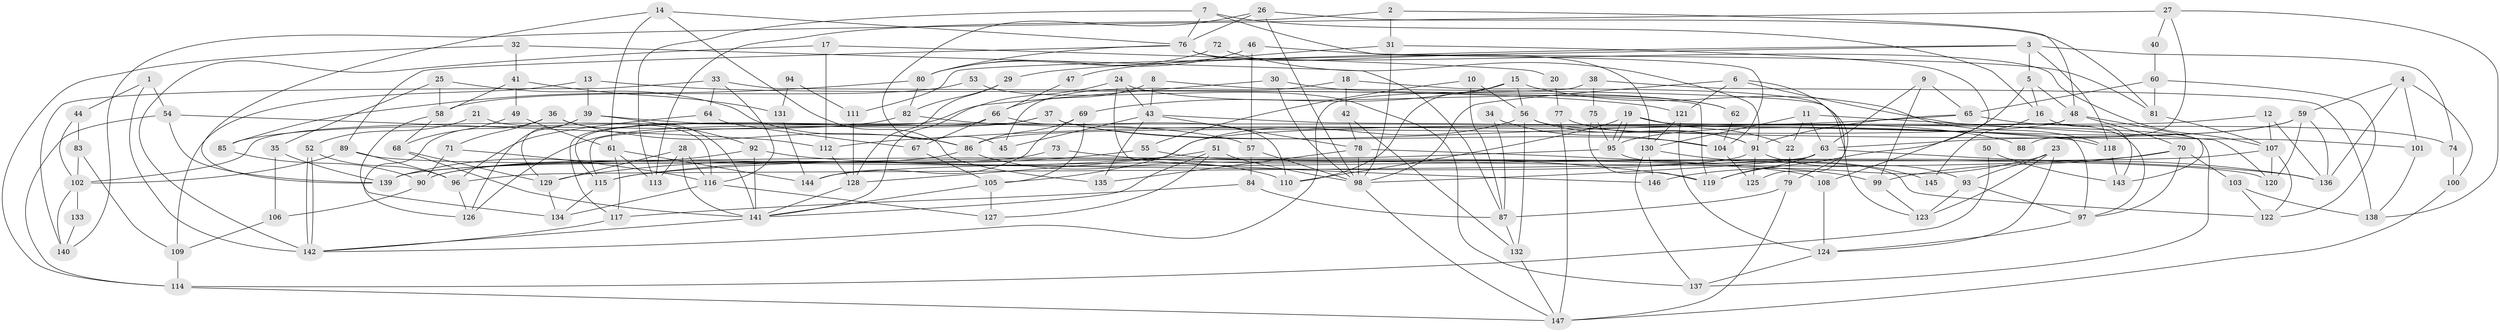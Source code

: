 // Generated by graph-tools (version 1.1) at 2025/11/02/27/25 16:11:21]
// undirected, 147 vertices, 294 edges
graph export_dot {
graph [start="1"]
  node [color=gray90,style=filled];
  1;
  2;
  3;
  4;
  5;
  6;
  7;
  8;
  9;
  10;
  11;
  12;
  13;
  14;
  15;
  16;
  17;
  18;
  19;
  20;
  21;
  22;
  23;
  24;
  25;
  26;
  27;
  28;
  29;
  30;
  31;
  32;
  33;
  34;
  35;
  36;
  37;
  38;
  39;
  40;
  41;
  42;
  43;
  44;
  45;
  46;
  47;
  48;
  49;
  50;
  51;
  52;
  53;
  54;
  55;
  56;
  57;
  58;
  59;
  60;
  61;
  62;
  63;
  64;
  65;
  66;
  67;
  68;
  69;
  70;
  71;
  72;
  73;
  74;
  75;
  76;
  77;
  78;
  79;
  80;
  81;
  82;
  83;
  84;
  85;
  86;
  87;
  88;
  89;
  90;
  91;
  92;
  93;
  94;
  95;
  96;
  97;
  98;
  99;
  100;
  101;
  102;
  103;
  104;
  105;
  106;
  107;
  108;
  109;
  110;
  111;
  112;
  113;
  114;
  115;
  116;
  117;
  118;
  119;
  120;
  121;
  122;
  123;
  124;
  125;
  126;
  127;
  128;
  129;
  130;
  131;
  132;
  133;
  134;
  135;
  136;
  137;
  138;
  139;
  140;
  141;
  142;
  143;
  144;
  145;
  146;
  147;
  1 -- 142;
  1 -- 44;
  1 -- 54;
  2 -- 48;
  2 -- 113;
  2 -- 31;
  3 -- 29;
  3 -- 118;
  3 -- 5;
  3 -- 74;
  3 -- 111;
  4 -- 136;
  4 -- 59;
  4 -- 100;
  4 -- 101;
  5 -- 119;
  5 -- 16;
  5 -- 48;
  6 -- 121;
  6 -- 98;
  6 -- 97;
  6 -- 125;
  7 -- 113;
  7 -- 104;
  7 -- 16;
  7 -- 76;
  8 -- 43;
  8 -- 123;
  8 -- 66;
  9 -- 63;
  9 -- 99;
  9 -- 65;
  10 -- 87;
  10 -- 56;
  10 -- 55;
  11 -- 120;
  11 -- 63;
  11 -- 22;
  11 -- 130;
  12 -- 136;
  12 -- 107;
  12 -- 128;
  13 -- 121;
  13 -- 39;
  13 -- 109;
  14 -- 139;
  14 -- 76;
  14 -- 61;
  14 -- 135;
  15 -- 110;
  15 -- 56;
  15 -- 69;
  15 -- 118;
  16 -- 143;
  16 -- 145;
  17 -- 112;
  17 -- 142;
  17 -- 20;
  18 -- 42;
  18 -- 45;
  18 -- 79;
  19 -- 95;
  19 -- 95;
  19 -- 137;
  19 -- 22;
  19 -- 110;
  20 -- 77;
  21 -- 116;
  21 -- 52;
  22 -- 79;
  23 -- 146;
  23 -- 93;
  23 -- 123;
  23 -- 124;
  24 -- 141;
  24 -- 43;
  24 -- 62;
  24 -- 146;
  25 -- 35;
  25 -- 86;
  25 -- 58;
  26 -- 81;
  26 -- 98;
  26 -- 45;
  26 -- 76;
  27 -- 140;
  27 -- 138;
  27 -- 40;
  27 -- 88;
  28 -- 141;
  28 -- 129;
  28 -- 113;
  28 -- 116;
  29 -- 128;
  29 -- 82;
  30 -- 98;
  30 -- 117;
  30 -- 62;
  31 -- 108;
  31 -- 47;
  31 -- 98;
  32 -- 87;
  32 -- 114;
  32 -- 41;
  33 -- 116;
  33 -- 119;
  33 -- 64;
  33 -- 140;
  34 -- 104;
  34 -- 87;
  35 -- 139;
  35 -- 106;
  36 -- 141;
  36 -- 86;
  36 -- 71;
  36 -- 126;
  37 -- 104;
  37 -- 126;
  37 -- 88;
  37 -- 102;
  38 -- 138;
  38 -- 142;
  38 -- 75;
  39 -- 57;
  39 -- 92;
  39 -- 126;
  39 -- 129;
  40 -- 60;
  41 -- 58;
  41 -- 49;
  41 -- 131;
  42 -- 78;
  42 -- 132;
  43 -- 97;
  43 -- 135;
  43 -- 45;
  43 -- 78;
  44 -- 102;
  44 -- 83;
  46 -- 57;
  46 -- 80;
  46 -- 81;
  47 -- 66;
  48 -- 115;
  48 -- 70;
  48 -- 86;
  48 -- 143;
  49 -- 61;
  49 -- 68;
  50 -- 143;
  50 -- 114;
  51 -- 127;
  51 -- 115;
  51 -- 98;
  51 -- 141;
  52 -- 142;
  52 -- 142;
  52 -- 96;
  53 -- 137;
  53 -- 58;
  54 -- 112;
  54 -- 114;
  54 -- 139;
  55 -- 129;
  55 -- 120;
  56 -- 91;
  56 -- 105;
  56 -- 101;
  56 -- 132;
  57 -- 98;
  57 -- 84;
  58 -- 134;
  58 -- 68;
  59 -- 95;
  59 -- 136;
  59 -- 63;
  59 -- 120;
  60 -- 81;
  60 -- 65;
  60 -- 122;
  61 -- 144;
  61 -- 113;
  61 -- 117;
  62 -- 104;
  63 -- 98;
  63 -- 96;
  63 -- 119;
  63 -- 136;
  64 -- 96;
  64 -- 67;
  65 -- 74;
  65 -- 91;
  65 -- 112;
  66 -- 110;
  66 -- 67;
  66 -- 115;
  67 -- 105;
  68 -- 129;
  68 -- 141;
  69 -- 105;
  69 -- 86;
  69 -- 144;
  70 -- 99;
  70 -- 97;
  70 -- 103;
  70 -- 115;
  71 -- 116;
  71 -- 90;
  72 -- 91;
  72 -- 80;
  73 -- 119;
  73 -- 90;
  74 -- 100;
  75 -- 95;
  75 -- 119;
  76 -- 80;
  76 -- 89;
  76 -- 107;
  76 -- 130;
  77 -- 91;
  77 -- 147;
  78 -- 98;
  78 -- 99;
  78 -- 135;
  79 -- 87;
  79 -- 147;
  80 -- 82;
  80 -- 85;
  81 -- 107;
  82 -- 85;
  82 -- 118;
  83 -- 102;
  83 -- 109;
  84 -- 87;
  84 -- 117;
  85 -- 90;
  86 -- 90;
  86 -- 110;
  87 -- 132;
  89 -- 96;
  89 -- 102;
  89 -- 108;
  90 -- 106;
  91 -- 139;
  91 -- 93;
  91 -- 125;
  92 -- 139;
  92 -- 141;
  92 -- 136;
  93 -- 97;
  93 -- 123;
  94 -- 131;
  94 -- 111;
  95 -- 122;
  95 -- 139;
  96 -- 126;
  97 -- 124;
  98 -- 147;
  99 -- 123;
  100 -- 147;
  101 -- 138;
  102 -- 133;
  102 -- 140;
  103 -- 122;
  103 -- 138;
  104 -- 125;
  105 -- 141;
  105 -- 127;
  106 -- 109;
  107 -- 120;
  107 -- 122;
  107 -- 144;
  108 -- 124;
  109 -- 114;
  111 -- 128;
  112 -- 128;
  114 -- 147;
  115 -- 134;
  116 -- 134;
  116 -- 127;
  117 -- 142;
  118 -- 143;
  121 -- 130;
  121 -- 124;
  124 -- 137;
  128 -- 141;
  129 -- 134;
  130 -- 137;
  130 -- 145;
  130 -- 146;
  131 -- 144;
  132 -- 147;
  133 -- 140;
  141 -- 142;
}
